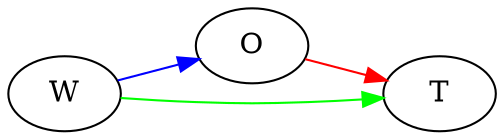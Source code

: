 digraph {
	graph [rankdir=LR]
	edge [color=blue]
	W -> O
	edge [color=red]
	O -> T
	edge [color=green]
	W -> T
}
